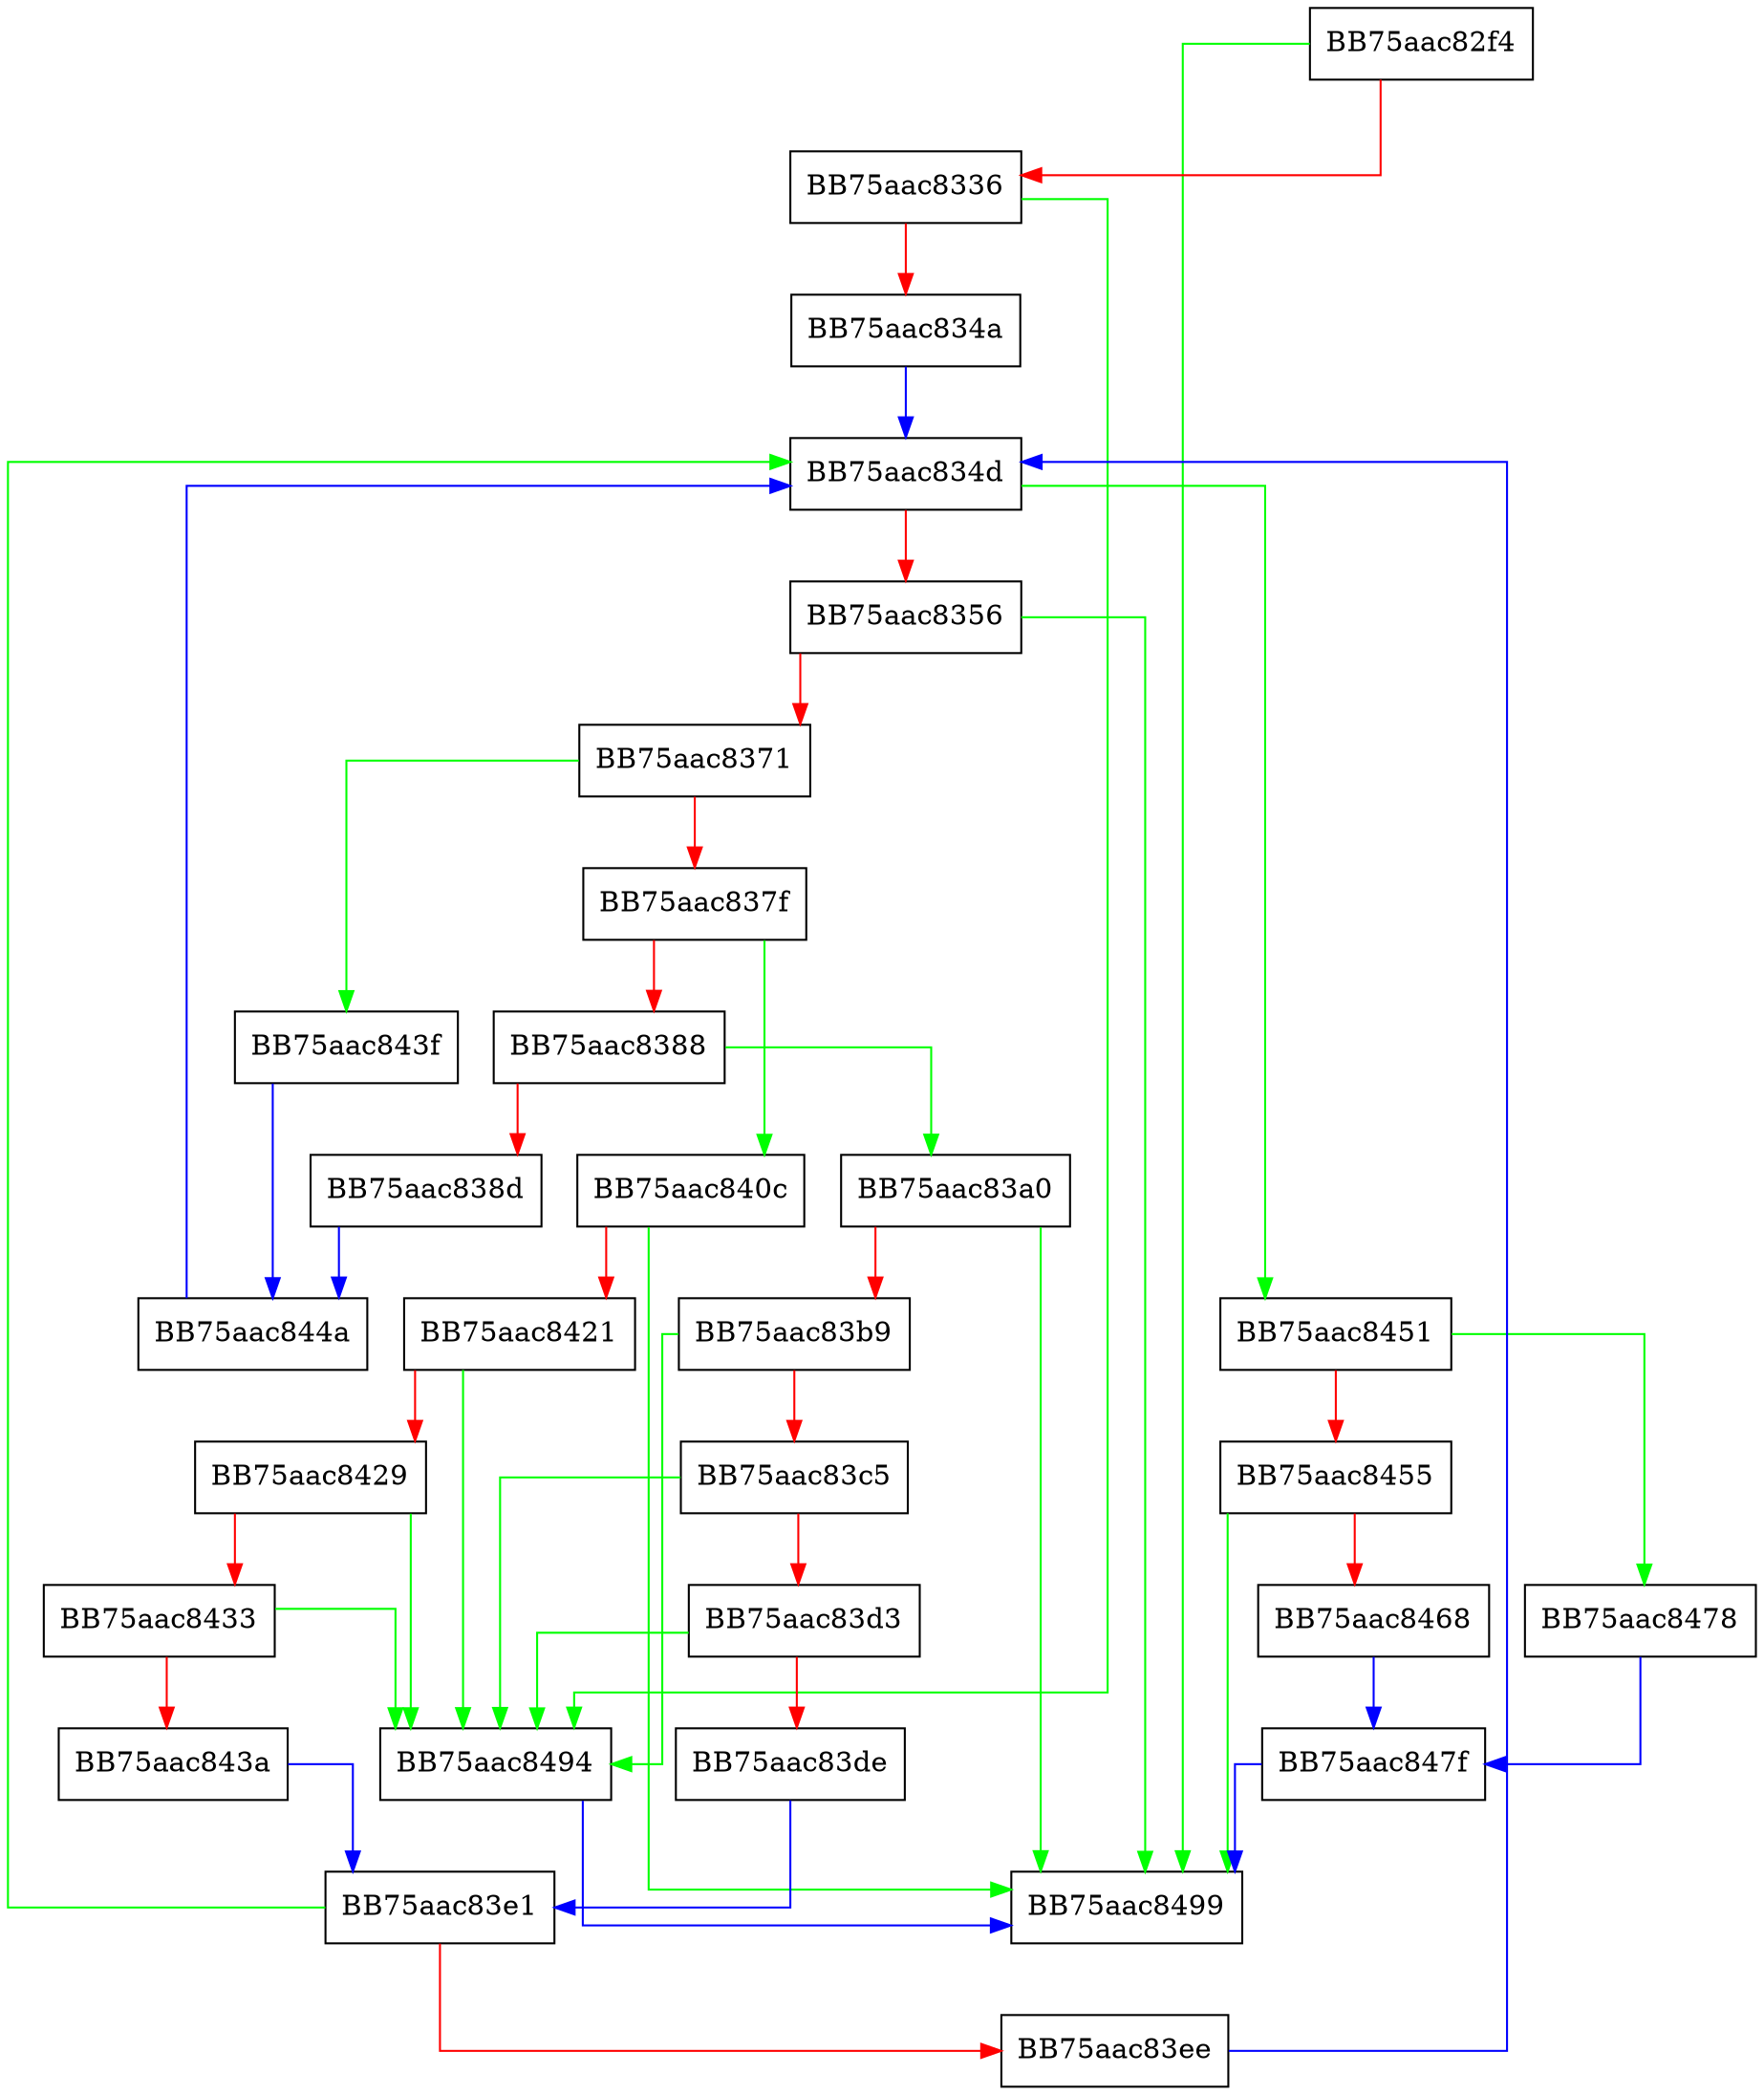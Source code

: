 digraph buildliteral {
  node [shape="box"];
  graph [splines=ortho];
  BB75aac82f4 -> BB75aac8499 [color="green"];
  BB75aac82f4 -> BB75aac8336 [color="red"];
  BB75aac8336 -> BB75aac8494 [color="green"];
  BB75aac8336 -> BB75aac834a [color="red"];
  BB75aac834a -> BB75aac834d [color="blue"];
  BB75aac834d -> BB75aac8451 [color="green"];
  BB75aac834d -> BB75aac8356 [color="red"];
  BB75aac8356 -> BB75aac8499 [color="green"];
  BB75aac8356 -> BB75aac8371 [color="red"];
  BB75aac8371 -> BB75aac843f [color="green"];
  BB75aac8371 -> BB75aac837f [color="red"];
  BB75aac837f -> BB75aac840c [color="green"];
  BB75aac837f -> BB75aac8388 [color="red"];
  BB75aac8388 -> BB75aac83a0 [color="green"];
  BB75aac8388 -> BB75aac838d [color="red"];
  BB75aac838d -> BB75aac844a [color="blue"];
  BB75aac83a0 -> BB75aac8499 [color="green"];
  BB75aac83a0 -> BB75aac83b9 [color="red"];
  BB75aac83b9 -> BB75aac8494 [color="green"];
  BB75aac83b9 -> BB75aac83c5 [color="red"];
  BB75aac83c5 -> BB75aac8494 [color="green"];
  BB75aac83c5 -> BB75aac83d3 [color="red"];
  BB75aac83d3 -> BB75aac8494 [color="green"];
  BB75aac83d3 -> BB75aac83de [color="red"];
  BB75aac83de -> BB75aac83e1 [color="blue"];
  BB75aac83e1 -> BB75aac834d [color="green"];
  BB75aac83e1 -> BB75aac83ee [color="red"];
  BB75aac83ee -> BB75aac834d [color="blue"];
  BB75aac840c -> BB75aac8499 [color="green"];
  BB75aac840c -> BB75aac8421 [color="red"];
  BB75aac8421 -> BB75aac8494 [color="green"];
  BB75aac8421 -> BB75aac8429 [color="red"];
  BB75aac8429 -> BB75aac8494 [color="green"];
  BB75aac8429 -> BB75aac8433 [color="red"];
  BB75aac8433 -> BB75aac8494 [color="green"];
  BB75aac8433 -> BB75aac843a [color="red"];
  BB75aac843a -> BB75aac83e1 [color="blue"];
  BB75aac843f -> BB75aac844a [color="blue"];
  BB75aac844a -> BB75aac834d [color="blue"];
  BB75aac8451 -> BB75aac8478 [color="green"];
  BB75aac8451 -> BB75aac8455 [color="red"];
  BB75aac8455 -> BB75aac8499 [color="green"];
  BB75aac8455 -> BB75aac8468 [color="red"];
  BB75aac8468 -> BB75aac847f [color="blue"];
  BB75aac8478 -> BB75aac847f [color="blue"];
  BB75aac847f -> BB75aac8499 [color="blue"];
  BB75aac8494 -> BB75aac8499 [color="blue"];
}